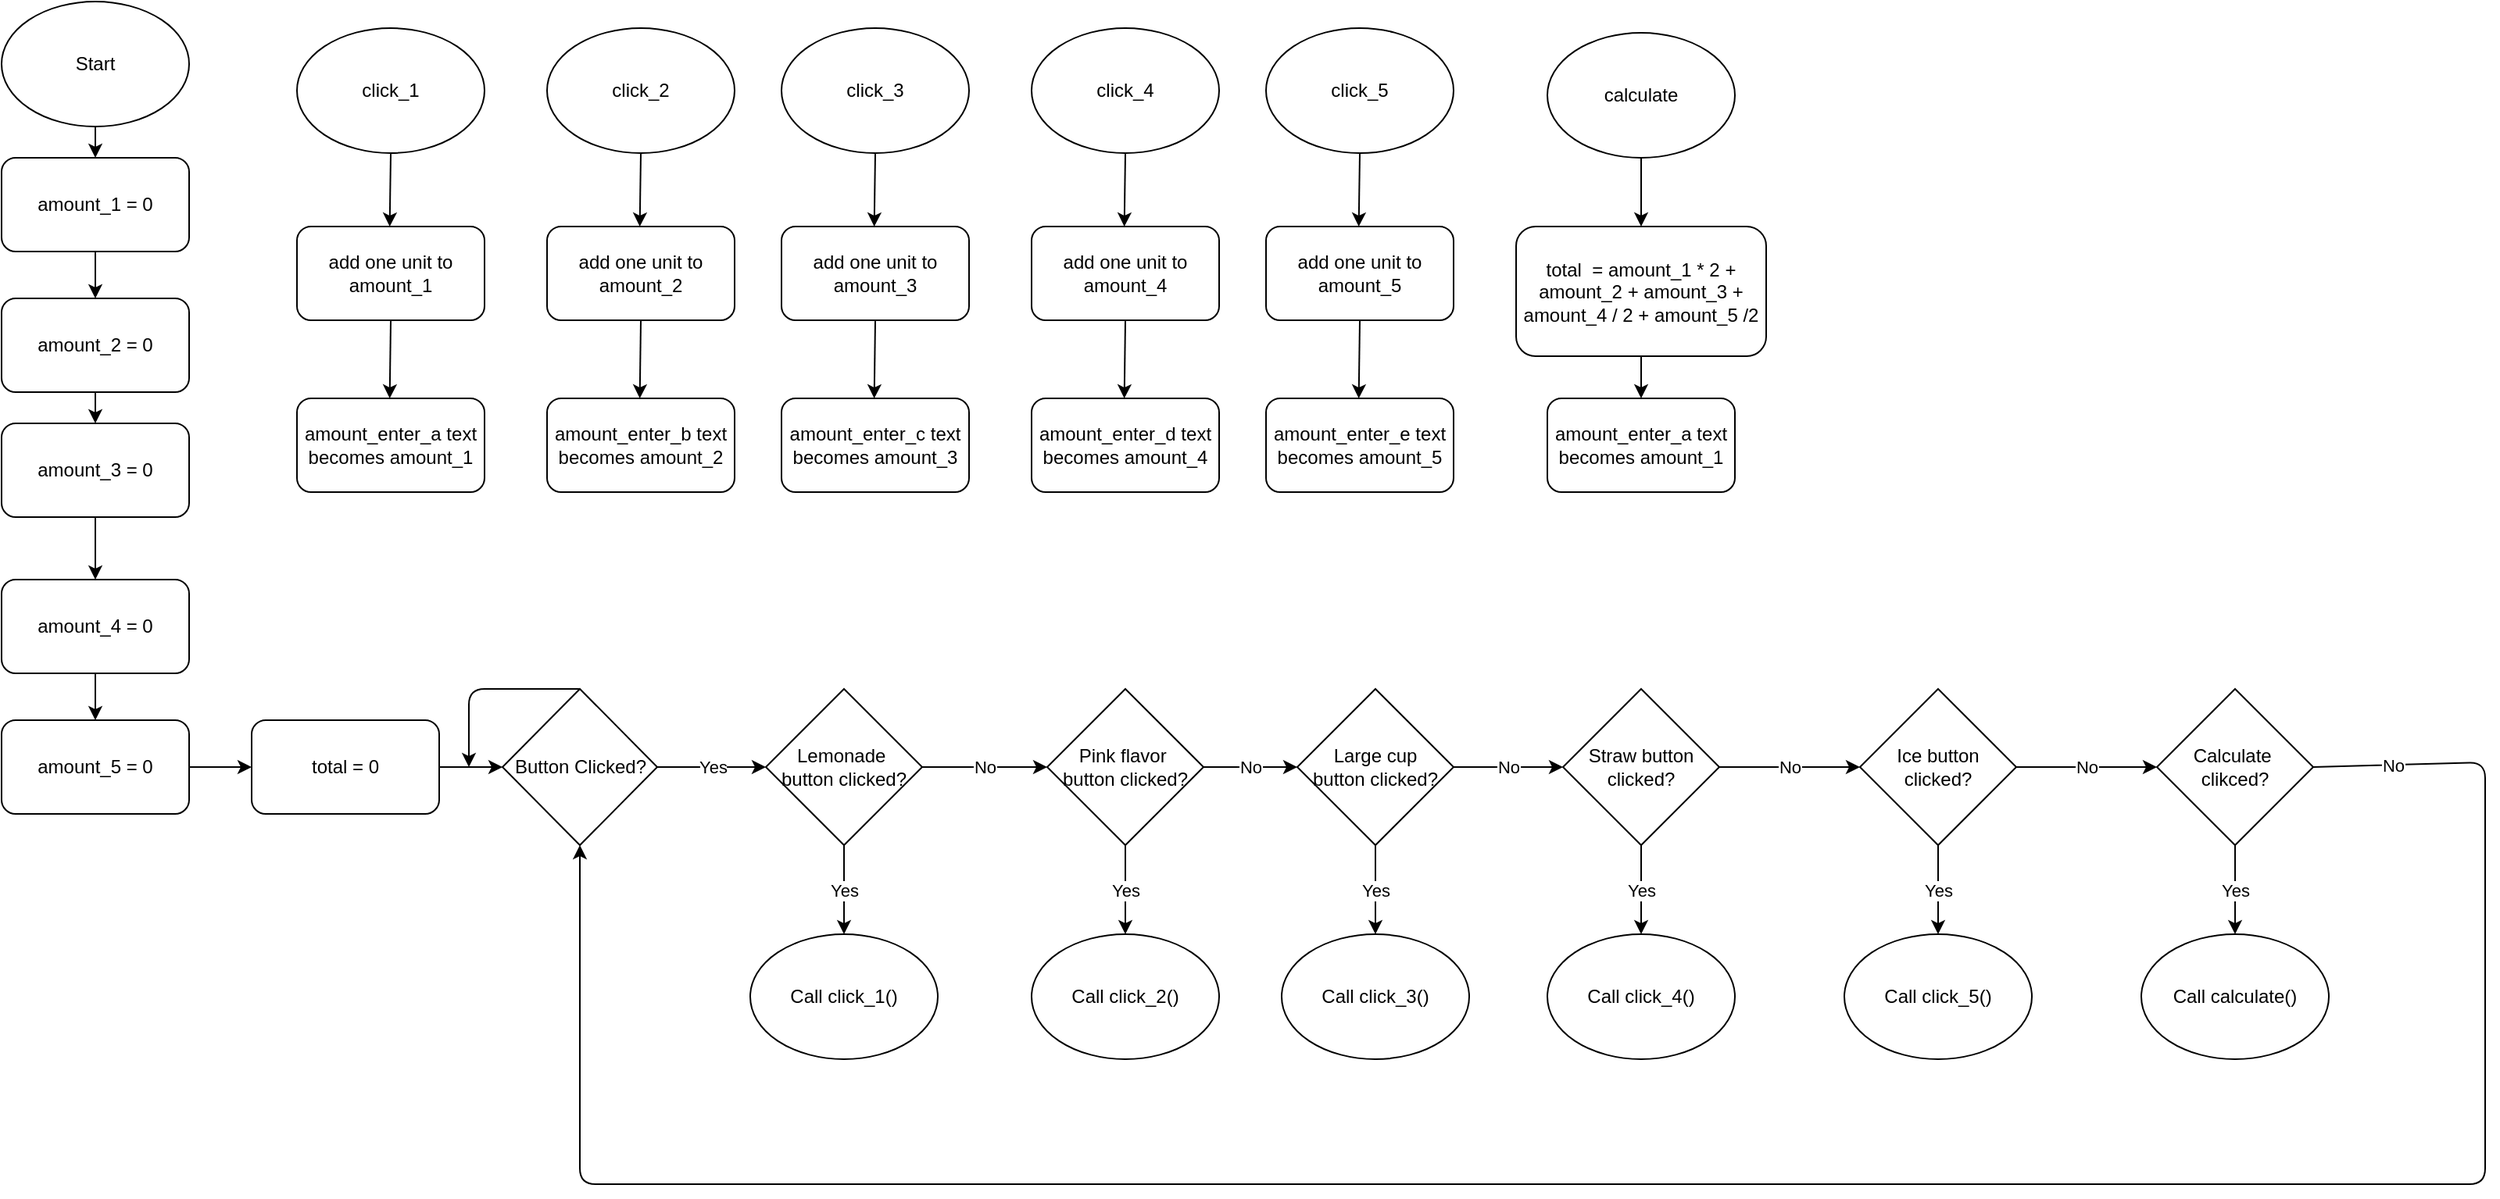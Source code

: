 <mxfile>
    <diagram id="PhWntWcSeEkA8JDfU59f" name="Page-1">
        <mxGraphModel dx="958" dy="832" grid="1" gridSize="10" guides="1" tooltips="1" connect="1" arrows="1" fold="1" page="1" pageScale="1" pageWidth="1920" pageHeight="1200" math="0" shadow="0">
            <root>
                <mxCell id="0"/>
                <mxCell id="1" parent="0"/>
                <mxCell id="11" style="edgeStyle=none;html=1;exitX=0.5;exitY=1;exitDx=0;exitDy=0;entryX=0.5;entryY=0;entryDx=0;entryDy=0;" parent="1" source="34" target="5" edge="1">
                    <mxGeometry relative="1" as="geometry"/>
                </mxCell>
                <mxCell id="12" style="edgeStyle=none;html=1;exitX=0.5;exitY=1;exitDx=0;exitDy=0;entryX=0.5;entryY=0;entryDx=0;entryDy=0;" parent="1" source="5" target="6" edge="1">
                    <mxGeometry relative="1" as="geometry"/>
                </mxCell>
                <mxCell id="5" value="amount_1 = 0" style="rounded=1;whiteSpace=wrap;html=1;" parent="1" vertex="1">
                    <mxGeometry x="21" y="383" width="120" height="60" as="geometry"/>
                </mxCell>
                <mxCell id="13" style="edgeStyle=none;html=1;exitX=0.5;exitY=1;exitDx=0;exitDy=0;entryX=0.5;entryY=0;entryDx=0;entryDy=0;" parent="1" source="6" target="7" edge="1">
                    <mxGeometry relative="1" as="geometry"/>
                </mxCell>
                <mxCell id="6" value="&lt;span style=&quot;color: rgb(0, 0, 0);&quot;&gt;amount_2 = 0&lt;/span&gt;" style="rounded=1;whiteSpace=wrap;html=1;" parent="1" vertex="1">
                    <mxGeometry x="21" y="473" width="120" height="60" as="geometry"/>
                </mxCell>
                <mxCell id="14" style="edgeStyle=none;html=1;exitX=0.5;exitY=1;exitDx=0;exitDy=0;" parent="1" source="7" target="8" edge="1">
                    <mxGeometry relative="1" as="geometry"/>
                </mxCell>
                <mxCell id="7" value="&lt;span style=&quot;color: rgb(0, 0, 0);&quot;&gt;amount_3 = 0&lt;/span&gt;" style="rounded=1;whiteSpace=wrap;html=1;" parent="1" vertex="1">
                    <mxGeometry x="21" y="553" width="120" height="60" as="geometry"/>
                </mxCell>
                <mxCell id="15" style="edgeStyle=none;html=1;exitX=0.5;exitY=1;exitDx=0;exitDy=0;entryX=0.5;entryY=0;entryDx=0;entryDy=0;" parent="1" source="8" target="9" edge="1">
                    <mxGeometry relative="1" as="geometry"/>
                </mxCell>
                <mxCell id="8" value="&lt;span style=&quot;color: rgb(0, 0, 0);&quot;&gt;amount_4 = 0&lt;/span&gt;" style="rounded=1;whiteSpace=wrap;html=1;" parent="1" vertex="1">
                    <mxGeometry x="21" y="653" width="120" height="60" as="geometry"/>
                </mxCell>
                <mxCell id="22" style="edgeStyle=none;html=1;exitX=1;exitY=0.5;exitDx=0;exitDy=0;entryX=0;entryY=0.5;entryDx=0;entryDy=0;" parent="1" source="9" target="17" edge="1">
                    <mxGeometry relative="1" as="geometry"/>
                </mxCell>
                <mxCell id="9" value="&lt;span style=&quot;color: rgb(0, 0, 0);&quot;&gt;amount_5 = 0&lt;/span&gt;" style="rounded=1;whiteSpace=wrap;html=1;" parent="1" vertex="1">
                    <mxGeometry x="21" y="743" width="120" height="60" as="geometry"/>
                </mxCell>
                <mxCell id="23" style="edgeStyle=none;html=1;exitX=1;exitY=0.5;exitDx=0;exitDy=0;entryX=0;entryY=0.5;entryDx=0;entryDy=0;" parent="1" source="17" target="28" edge="1">
                    <mxGeometry relative="1" as="geometry">
                        <mxPoint x="241" y="713" as="targetPoint"/>
                    </mxGeometry>
                </mxCell>
                <mxCell id="17" value="total = 0" style="rounded=1;whiteSpace=wrap;html=1;" parent="1" vertex="1">
                    <mxGeometry x="181" y="743" width="120" height="60" as="geometry"/>
                </mxCell>
                <mxCell id="28" value="Button Clicked?" style="rhombus;whiteSpace=wrap;html=1;" parent="1" vertex="1">
                    <mxGeometry x="341.5" y="723" width="99" height="100" as="geometry"/>
                </mxCell>
                <mxCell id="34" value="Start" style="ellipse;whiteSpace=wrap;html=1;" parent="1" vertex="1">
                    <mxGeometry x="21" y="283" width="120" height="80" as="geometry"/>
                </mxCell>
                <mxCell id="39" value="Yes" style="edgeStyle=none;html=1;exitX=1;exitY=0.5;exitDx=0;exitDy=0;entryX=0;entryY=0.5;entryDx=0;entryDy=0;" parent="1" source="28" target="71" edge="1">
                    <mxGeometry relative="1" as="geometry">
                        <mxPoint x="431" y="773" as="sourcePoint"/>
                        <mxPoint x="511" y="773" as="targetPoint"/>
                    </mxGeometry>
                </mxCell>
                <mxCell id="83" value="Yes" style="edgeStyle=none;html=1;exitX=0.5;exitY=1;exitDx=0;exitDy=0;" parent="1" source="70" edge="1">
                    <mxGeometry relative="1" as="geometry">
                        <mxPoint x="1070" y="880" as="targetPoint"/>
                    </mxGeometry>
                </mxCell>
                <mxCell id="85" value="No" style="edgeStyle=none;html=1;exitX=1;exitY=0.5;exitDx=0;exitDy=0;" parent="1" source="70" edge="1">
                    <mxGeometry relative="1" as="geometry">
                        <mxPoint x="1210" y="773" as="targetPoint"/>
                    </mxGeometry>
                </mxCell>
                <mxCell id="70" value="Straw button&lt;div&gt;clicked?&lt;/div&gt;" style="rhombus;whiteSpace=wrap;html=1;" parent="1" vertex="1">
                    <mxGeometry x="1020" y="723" width="100" height="100" as="geometry"/>
                </mxCell>
                <mxCell id="75" value="No" style="edgeStyle=none;html=1;exitX=1;exitY=0.5;exitDx=0;exitDy=0;" parent="1" source="71" edge="1">
                    <mxGeometry relative="1" as="geometry">
                        <mxPoint x="690" y="773" as="targetPoint"/>
                    </mxGeometry>
                </mxCell>
                <mxCell id="71" value="Lemonade&amp;nbsp;&lt;div&gt;button clicked?&lt;/div&gt;" style="rhombus;whiteSpace=wrap;html=1;" parent="1" vertex="1">
                    <mxGeometry x="510" y="723" width="100" height="100" as="geometry"/>
                </mxCell>
                <mxCell id="78" value="No" style="edgeStyle=none;html=1;exitX=1;exitY=0.5;exitDx=0;exitDy=0;" parent="1" source="76" edge="1">
                    <mxGeometry relative="1" as="geometry">
                        <mxPoint x="850" y="773" as="targetPoint"/>
                    </mxGeometry>
                </mxCell>
                <mxCell id="76" value="Pink flavor&amp;nbsp;&lt;div&gt;button clicked?&lt;/div&gt;" style="rhombus;whiteSpace=wrap;html=1;" parent="1" vertex="1">
                    <mxGeometry x="690" y="723" width="100" height="100" as="geometry"/>
                </mxCell>
                <mxCell id="77" value="Yes" style="edgeStyle=none;html=1;exitX=0.5;exitY=1;exitDx=0;exitDy=0;" parent="1" source="76" edge="1">
                    <mxGeometry relative="1" as="geometry">
                        <mxPoint x="740" y="880" as="targetPoint"/>
                        <mxPoint x="570" y="833" as="sourcePoint"/>
                    </mxGeometry>
                </mxCell>
                <mxCell id="81" value="Yes" style="edgeStyle=none;html=1;exitX=0.5;exitY=1;exitDx=0;exitDy=0;" parent="1" source="80" edge="1">
                    <mxGeometry relative="1" as="geometry">
                        <mxPoint x="900" y="880" as="targetPoint"/>
                    </mxGeometry>
                </mxCell>
                <mxCell id="82" value="No" style="edgeStyle=none;html=1;exitX=1;exitY=0.5;exitDx=0;exitDy=0;" parent="1" source="80" edge="1">
                    <mxGeometry relative="1" as="geometry">
                        <mxPoint x="1020" y="773" as="targetPoint"/>
                    </mxGeometry>
                </mxCell>
                <mxCell id="80" value="Large cup&lt;div&gt;button clicked?&lt;/div&gt;" style="rhombus;whiteSpace=wrap;html=1;" parent="1" vertex="1">
                    <mxGeometry x="850" y="723" width="100" height="100" as="geometry"/>
                </mxCell>
                <mxCell id="86" value="Yes" style="edgeStyle=none;html=1;exitX=0.5;exitY=1;exitDx=0;exitDy=0;" parent="1" source="84" edge="1">
                    <mxGeometry relative="1" as="geometry">
                        <mxPoint x="1260" y="880" as="targetPoint"/>
                    </mxGeometry>
                </mxCell>
                <mxCell id="87" style="edgeStyle=none;html=1;entryX=0.5;entryY=1;entryDx=0;entryDy=0;exitX=1;exitY=0.5;exitDx=0;exitDy=0;" parent="1" source="115" target="28" edge="1">
                    <mxGeometry relative="1" as="geometry">
                        <mxPoint x="1400" y="773" as="targetPoint"/>
                        <Array as="points">
                            <mxPoint x="1610" y="770"/>
                            <mxPoint x="1610" y="1040"/>
                            <mxPoint x="391" y="1040"/>
                        </Array>
                        <mxPoint x="1590" y="970" as="sourcePoint"/>
                    </mxGeometry>
                </mxCell>
                <mxCell id="98" value="No" style="edgeLabel;html=1;align=center;verticalAlign=middle;resizable=0;points=[];" parent="87" vertex="1" connectable="0">
                    <mxGeometry x="-0.944" relative="1" as="geometry">
                        <mxPoint as="offset"/>
                    </mxGeometry>
                </mxCell>
                <mxCell id="84" value="Ice button clicked?" style="rhombus;whiteSpace=wrap;html=1;" parent="1" vertex="1">
                    <mxGeometry x="1210" y="723" width="100" height="100" as="geometry"/>
                </mxCell>
                <mxCell id="93" value="Yes" style="edgeStyle=none;html=1;exitX=0.5;exitY=1;exitDx=0;exitDy=0;" parent="1" source="71" edge="1">
                    <mxGeometry relative="1" as="geometry">
                        <mxPoint x="560" y="880" as="targetPoint"/>
                        <mxPoint x="560" y="823" as="sourcePoint"/>
                    </mxGeometry>
                </mxCell>
                <mxCell id="106" style="edgeStyle=none;html=1;exitX=0.5;exitY=0;exitDx=0;exitDy=0;" edge="1" parent="1" source="28">
                    <mxGeometry relative="1" as="geometry">
                        <mxPoint x="320" y="773" as="targetPoint"/>
                        <Array as="points">
                            <mxPoint x="320" y="723"/>
                        </Array>
                    </mxGeometry>
                </mxCell>
                <mxCell id="108" value="Call click_1()" style="ellipse;whiteSpace=wrap;html=1;" vertex="1" parent="1">
                    <mxGeometry x="500" y="880" width="120" height="80" as="geometry"/>
                </mxCell>
                <mxCell id="113" value="No" style="edgeStyle=none;html=1;exitX=1;exitY=0.5;exitDx=0;exitDy=0;" edge="1" parent="1">
                    <mxGeometry relative="1" as="geometry">
                        <mxPoint x="1400" y="773" as="targetPoint"/>
                        <mxPoint x="1310" y="773" as="sourcePoint"/>
                    </mxGeometry>
                </mxCell>
                <mxCell id="114" value="Yes" style="edgeStyle=none;html=1;exitX=0.5;exitY=1;exitDx=0;exitDy=0;" edge="1" parent="1" source="115">
                    <mxGeometry relative="1" as="geometry">
                        <mxPoint x="1450" y="880" as="targetPoint"/>
                    </mxGeometry>
                </mxCell>
                <mxCell id="115" value="Calculate&amp;nbsp;&lt;div&gt;clikced?&lt;/div&gt;" style="rhombus;whiteSpace=wrap;html=1;" vertex="1" parent="1">
                    <mxGeometry x="1400" y="723" width="100" height="100" as="geometry"/>
                </mxCell>
                <mxCell id="117" value="Call click_2()" style="ellipse;whiteSpace=wrap;html=1;" vertex="1" parent="1">
                    <mxGeometry x="680" y="880" width="120" height="80" as="geometry"/>
                </mxCell>
                <mxCell id="118" value="Call click_3()" style="ellipse;whiteSpace=wrap;html=1;" vertex="1" parent="1">
                    <mxGeometry x="840" y="880" width="120" height="80" as="geometry"/>
                </mxCell>
                <mxCell id="119" value="Call click_4()" style="ellipse;whiteSpace=wrap;html=1;" vertex="1" parent="1">
                    <mxGeometry x="1010" y="880" width="120" height="80" as="geometry"/>
                </mxCell>
                <mxCell id="120" value="Call click_5()" style="ellipse;whiteSpace=wrap;html=1;" vertex="1" parent="1">
                    <mxGeometry x="1200" y="880" width="120" height="80" as="geometry"/>
                </mxCell>
                <mxCell id="121" value="Call calculate()" style="ellipse;whiteSpace=wrap;html=1;" vertex="1" parent="1">
                    <mxGeometry x="1390" y="880" width="120" height="80" as="geometry"/>
                </mxCell>
                <mxCell id="123" style="edgeStyle=none;html=1;exitX=0.5;exitY=1;exitDx=0;exitDy=0;" edge="1" parent="1" source="122">
                    <mxGeometry relative="1" as="geometry">
                        <mxPoint x="269.333" y="427" as="targetPoint"/>
                    </mxGeometry>
                </mxCell>
                <mxCell id="122" value="click_1" style="ellipse;whiteSpace=wrap;html=1;" vertex="1" parent="1">
                    <mxGeometry x="210" y="300" width="120" height="80" as="geometry"/>
                </mxCell>
                <mxCell id="126" style="edgeStyle=none;html=1;exitX=0.5;exitY=1;exitDx=0;exitDy=0;" edge="1" parent="1" source="125">
                    <mxGeometry relative="1" as="geometry">
                        <mxPoint x="269.333" y="537" as="targetPoint"/>
                    </mxGeometry>
                </mxCell>
                <mxCell id="125" value="add one unit to amount_1" style="rounded=1;whiteSpace=wrap;html=1;" vertex="1" parent="1">
                    <mxGeometry x="210" y="427" width="120" height="60" as="geometry"/>
                </mxCell>
                <mxCell id="127" value="amount_enter_a text becomes amount_1" style="rounded=1;whiteSpace=wrap;html=1;" vertex="1" parent="1">
                    <mxGeometry x="210" y="537" width="120" height="60" as="geometry"/>
                </mxCell>
                <mxCell id="128" style="edgeStyle=none;html=1;exitX=0.5;exitY=1;exitDx=0;exitDy=0;" edge="1" parent="1" source="129">
                    <mxGeometry relative="1" as="geometry">
                        <mxPoint x="429.333" y="427" as="targetPoint"/>
                    </mxGeometry>
                </mxCell>
                <mxCell id="129" value="click_2" style="ellipse;whiteSpace=wrap;html=1;" vertex="1" parent="1">
                    <mxGeometry x="370" y="300" width="120" height="80" as="geometry"/>
                </mxCell>
                <mxCell id="130" style="edgeStyle=none;html=1;exitX=0.5;exitY=1;exitDx=0;exitDy=0;" edge="1" parent="1" source="131">
                    <mxGeometry relative="1" as="geometry">
                        <mxPoint x="429.333" y="537" as="targetPoint"/>
                    </mxGeometry>
                </mxCell>
                <mxCell id="131" value="add one unit to amount_2" style="rounded=1;whiteSpace=wrap;html=1;" vertex="1" parent="1">
                    <mxGeometry x="370" y="427" width="120" height="60" as="geometry"/>
                </mxCell>
                <mxCell id="132" value="amount_enter_b text becomes amount_2" style="rounded=1;whiteSpace=wrap;html=1;" vertex="1" parent="1">
                    <mxGeometry x="370" y="537" width="120" height="60" as="geometry"/>
                </mxCell>
                <mxCell id="133" style="edgeStyle=none;html=1;exitX=0.5;exitY=1;exitDx=0;exitDy=0;" edge="1" parent="1" source="134">
                    <mxGeometry relative="1" as="geometry">
                        <mxPoint x="579.333" y="427" as="targetPoint"/>
                    </mxGeometry>
                </mxCell>
                <mxCell id="134" value="click_3" style="ellipse;whiteSpace=wrap;html=1;" vertex="1" parent="1">
                    <mxGeometry x="520" y="300" width="120" height="80" as="geometry"/>
                </mxCell>
                <mxCell id="135" style="edgeStyle=none;html=1;exitX=0.5;exitY=1;exitDx=0;exitDy=0;" edge="1" parent="1" source="136">
                    <mxGeometry relative="1" as="geometry">
                        <mxPoint x="579.333" y="537" as="targetPoint"/>
                    </mxGeometry>
                </mxCell>
                <mxCell id="136" value="add one unit to amount_3" style="rounded=1;whiteSpace=wrap;html=1;" vertex="1" parent="1">
                    <mxGeometry x="520" y="427" width="120" height="60" as="geometry"/>
                </mxCell>
                <mxCell id="137" value="amount_enter_c text becomes amount_3" style="rounded=1;whiteSpace=wrap;html=1;" vertex="1" parent="1">
                    <mxGeometry x="520" y="537" width="120" height="60" as="geometry"/>
                </mxCell>
                <mxCell id="138" style="edgeStyle=none;html=1;exitX=0.5;exitY=1;exitDx=0;exitDy=0;" edge="1" parent="1" source="139">
                    <mxGeometry relative="1" as="geometry">
                        <mxPoint x="739.333" y="427" as="targetPoint"/>
                    </mxGeometry>
                </mxCell>
                <mxCell id="139" value="click_4" style="ellipse;whiteSpace=wrap;html=1;" vertex="1" parent="1">
                    <mxGeometry x="680" y="300" width="120" height="80" as="geometry"/>
                </mxCell>
                <mxCell id="140" style="edgeStyle=none;html=1;exitX=0.5;exitY=1;exitDx=0;exitDy=0;" edge="1" parent="1" source="141">
                    <mxGeometry relative="1" as="geometry">
                        <mxPoint x="739.333" y="537" as="targetPoint"/>
                    </mxGeometry>
                </mxCell>
                <mxCell id="141" value="add one unit to amount_4" style="rounded=1;whiteSpace=wrap;html=1;" vertex="1" parent="1">
                    <mxGeometry x="680" y="427" width="120" height="60" as="geometry"/>
                </mxCell>
                <mxCell id="142" value="amount_enter_d text becomes amount_4" style="rounded=1;whiteSpace=wrap;html=1;" vertex="1" parent="1">
                    <mxGeometry x="680" y="537" width="120" height="60" as="geometry"/>
                </mxCell>
                <mxCell id="143" style="edgeStyle=none;html=1;exitX=0.5;exitY=1;exitDx=0;exitDy=0;" edge="1" parent="1" source="144">
                    <mxGeometry relative="1" as="geometry">
                        <mxPoint x="889.333" y="427" as="targetPoint"/>
                    </mxGeometry>
                </mxCell>
                <mxCell id="144" value="click_5" style="ellipse;whiteSpace=wrap;html=1;" vertex="1" parent="1">
                    <mxGeometry x="830" y="300" width="120" height="80" as="geometry"/>
                </mxCell>
                <mxCell id="145" style="edgeStyle=none;html=1;exitX=0.5;exitY=1;exitDx=0;exitDy=0;" edge="1" parent="1" source="146">
                    <mxGeometry relative="1" as="geometry">
                        <mxPoint x="889.333" y="537" as="targetPoint"/>
                    </mxGeometry>
                </mxCell>
                <mxCell id="146" value="add one unit to amount_5" style="rounded=1;whiteSpace=wrap;html=1;" vertex="1" parent="1">
                    <mxGeometry x="830" y="427" width="120" height="60" as="geometry"/>
                </mxCell>
                <mxCell id="147" value="amount_enter_e text becomes amount_5" style="rounded=1;whiteSpace=wrap;html=1;" vertex="1" parent="1">
                    <mxGeometry x="830" y="537" width="120" height="60" as="geometry"/>
                </mxCell>
                <mxCell id="148" style="edgeStyle=none;html=1;exitX=0.5;exitY=1;exitDx=0;exitDy=0;entryX=0.5;entryY=0;entryDx=0;entryDy=0;" edge="1" parent="1" source="149" target="151">
                    <mxGeometry relative="1" as="geometry">
                        <mxPoint x="1049.333" y="427" as="targetPoint"/>
                    </mxGeometry>
                </mxCell>
                <mxCell id="149" value="calculate" style="ellipse;whiteSpace=wrap;html=1;" vertex="1" parent="1">
                    <mxGeometry x="1010" y="303" width="120" height="80" as="geometry"/>
                </mxCell>
                <mxCell id="150" style="edgeStyle=none;html=1;exitX=0.5;exitY=1;exitDx=0;exitDy=0;entryX=0.5;entryY=0;entryDx=0;entryDy=0;" edge="1" parent="1" source="151" target="152">
                    <mxGeometry relative="1" as="geometry">
                        <mxPoint x="1049.333" y="537" as="targetPoint"/>
                    </mxGeometry>
                </mxCell>
                <mxCell id="151" value="total&amp;nbsp; = amount_1 * 2 + amount_2 + amount_3 + amount_4 / 2 + amount_5 /2" style="rounded=1;whiteSpace=wrap;html=1;" vertex="1" parent="1">
                    <mxGeometry x="990" y="427" width="160" height="83" as="geometry"/>
                </mxCell>
                <mxCell id="152" value="amount_enter_a text becomes amount_1" style="rounded=1;whiteSpace=wrap;html=1;" vertex="1" parent="1">
                    <mxGeometry x="1010" y="537" width="120" height="60" as="geometry"/>
                </mxCell>
            </root>
        </mxGraphModel>
    </diagram>
</mxfile>